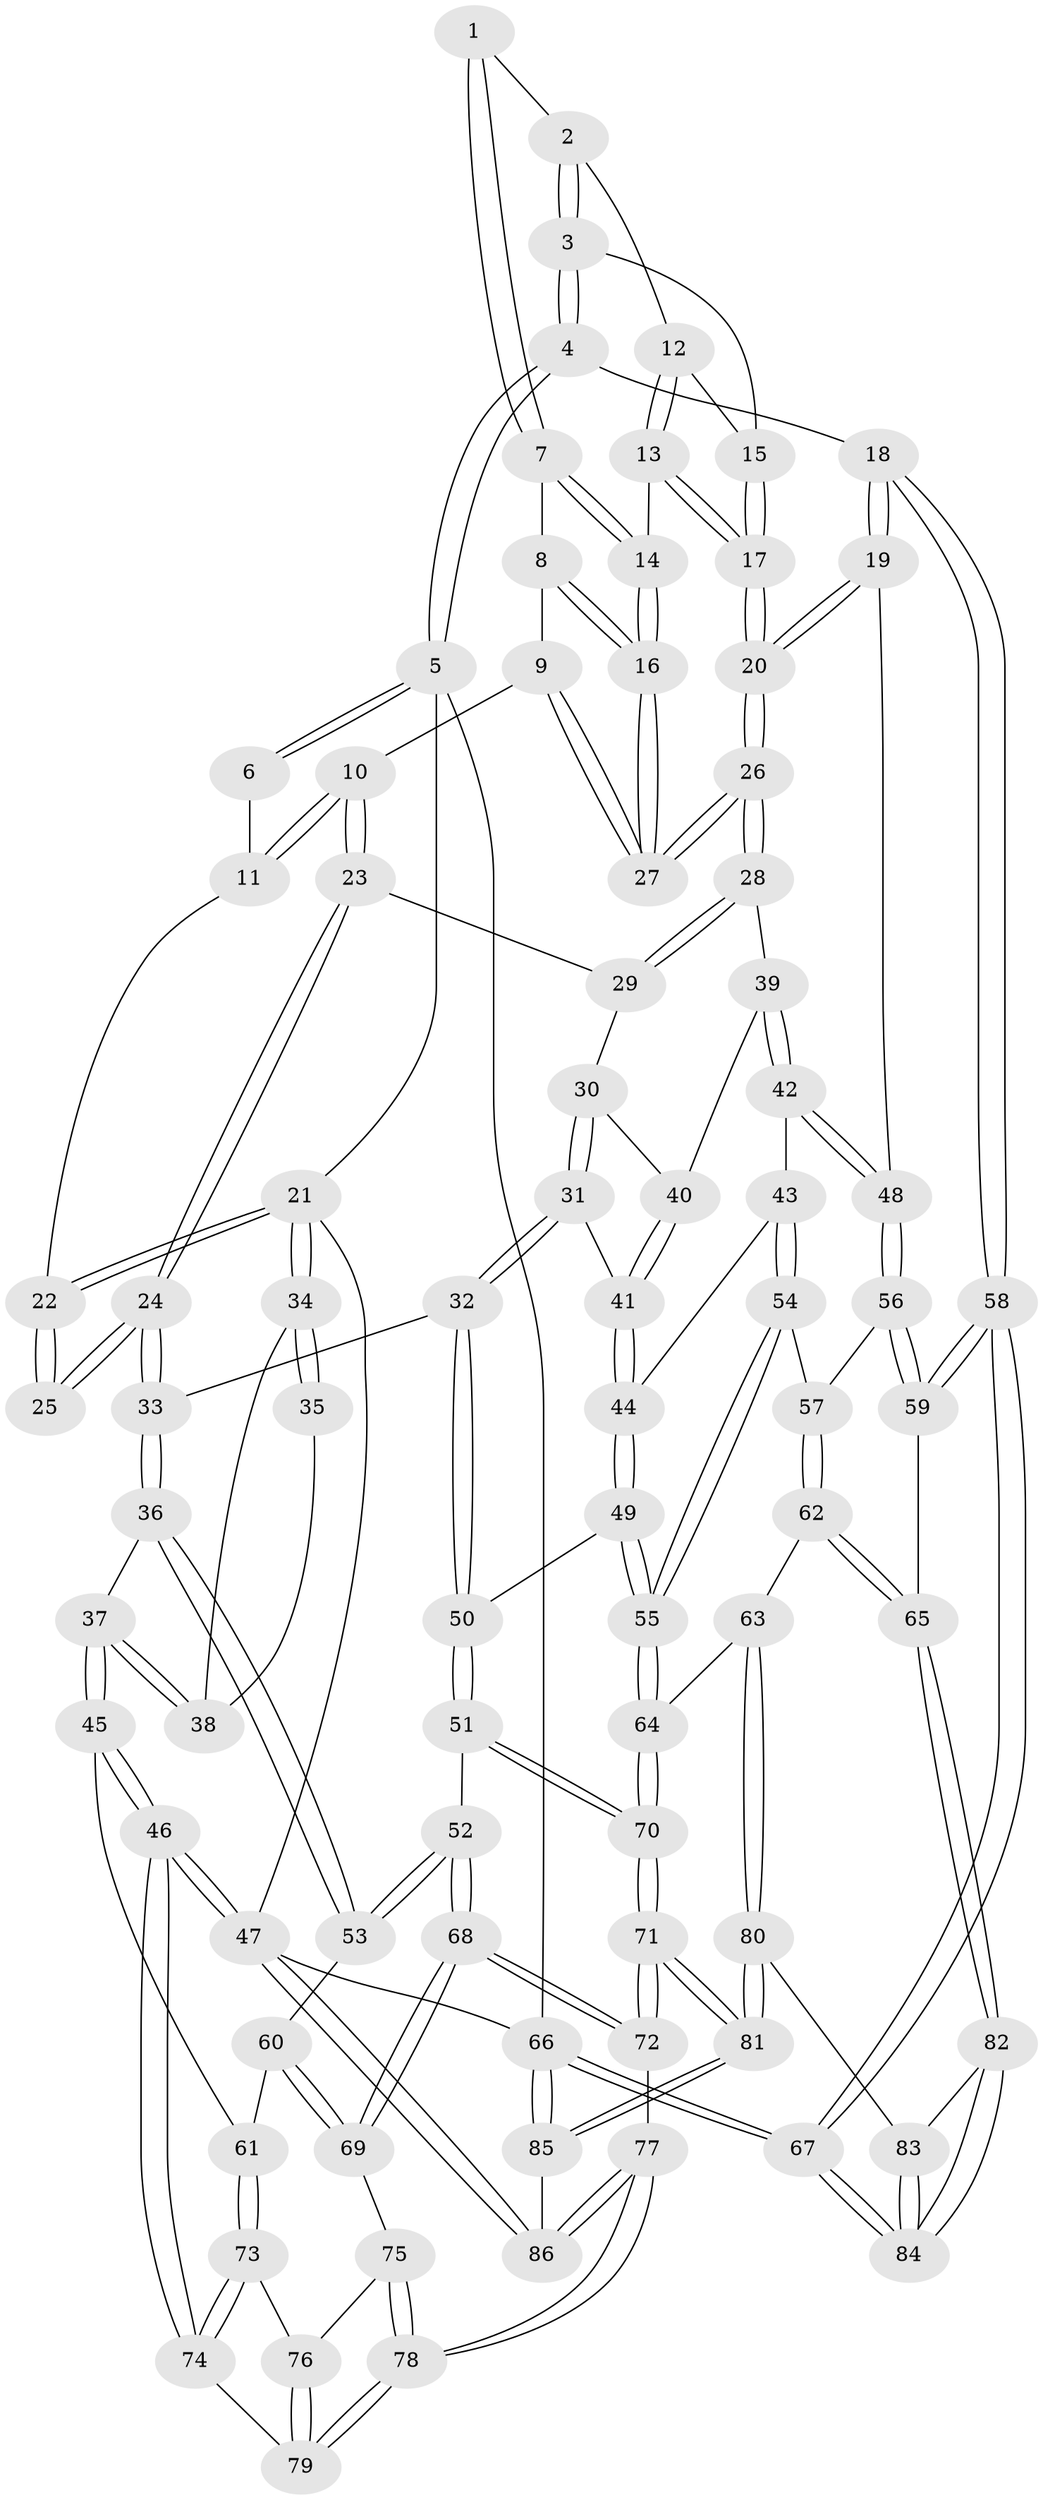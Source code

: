 // Generated by graph-tools (version 1.1) at 2025/27/03/09/25 03:27:08]
// undirected, 86 vertices, 212 edges
graph export_dot {
graph [start="1"]
  node [color=gray90,style=filled];
  1 [pos="+0.7522656988874304+0"];
  2 [pos="+0.7541445472887116+0"];
  3 [pos="+0.9562441520698579+0.056884280912267375"];
  4 [pos="+1+0"];
  5 [pos="+1+0"];
  6 [pos="+0.7407959101785626+0"];
  7 [pos="+0.7462343673868255+0"];
  8 [pos="+0.7203731510747441+0.015573428284922588"];
  9 [pos="+0.6768800660927737+0.10406126431764677"];
  10 [pos="+0.5882022284296899+0.13240101863420384"];
  11 [pos="+0.4102515903090201+0"];
  12 [pos="+0.889899830119174+0.05151299766880254"];
  13 [pos="+0.8391001212287099+0.08892521364327576"];
  14 [pos="+0.8134259412772671+0.08774570901909076"];
  15 [pos="+0.9400753240519601+0.06257996850609159"];
  16 [pos="+0.7834924623896128+0.13998465823625164"];
  17 [pos="+0.8935298029614072+0.15339824773602134"];
  18 [pos="+1+0.41293033360189285"];
  19 [pos="+0.9140098987988102+0.38200032588568"];
  20 [pos="+0.9008160075304343+0.3730683240359442"];
  21 [pos="+0+0"];
  22 [pos="+0.37621319589384045+0"];
  23 [pos="+0.5717267134018412+0.19103207837998232"];
  24 [pos="+0.3090455181480612+0.2482244454215596"];
  25 [pos="+0.3041603535640495+0.20115973709187832"];
  26 [pos="+0.8228398244119323+0.34191506155880363"];
  27 [pos="+0.7679485708869045+0.17141734922807342"];
  28 [pos="+0.8039301535861193+0.34216789492450617"];
  29 [pos="+0.6167166993406016+0.2621941319532006"];
  30 [pos="+0.5108719073416221+0.39076269699244287"];
  31 [pos="+0.3921007896422342+0.40972796803757805"];
  32 [pos="+0.3437571090980984+0.4066042000775505"];
  33 [pos="+0.26993494175965876+0.36681552200871415"];
  34 [pos="+0+0"];
  35 [pos="+0.24891535995802036+0.1711990563603913"];
  36 [pos="+0.1542328020679367+0.42398746068407833"];
  37 [pos="+0+0.36276552052004846"];
  38 [pos="+0+0.11115684392984818"];
  39 [pos="+0.6458109569985108+0.43892552160947607"];
  40 [pos="+0.596020666695097+0.43673084963529857"];
  41 [pos="+0.5556161382581026+0.540555813090277"];
  42 [pos="+0.6468955284030729+0.5489900537278488"];
  43 [pos="+0.6279239594305625+0.5737935360733962"];
  44 [pos="+0.5641310575276618+0.5645110663320827"];
  45 [pos="+0+0.5915959039320924"];
  46 [pos="+0+0.8362104273953946"];
  47 [pos="+0+1"];
  48 [pos="+0.8132474826382029+0.5295973534729421"];
  49 [pos="+0.4617946099213617+0.6629412903499764"];
  50 [pos="+0.4579004745095869+0.6633206316661256"];
  51 [pos="+0.4305675573966965+0.6936705121033353"];
  52 [pos="+0.42322177182846027+0.698864530621259"];
  53 [pos="+0.1732636993529909+0.6075750389114257"];
  54 [pos="+0.6519921793422547+0.6303102067002871"];
  55 [pos="+0.6177467718489271+0.7314726711637795"];
  56 [pos="+0.8044215597916057+0.5597762487009942"];
  57 [pos="+0.7657230519831051+0.6232533222716957"];
  58 [pos="+1+0.8098593755047598"];
  59 [pos="+0.933554458898989+0.778503888323025"];
  60 [pos="+0.16818002408239652+0.6305213814039177"];
  61 [pos="+0.13777522439028972+0.704424176690572"];
  62 [pos="+0.7792090789872392+0.786193825541918"];
  63 [pos="+0.7787306036554812+0.7863288562261685"];
  64 [pos="+0.6366489729953976+0.7661200374183782"];
  65 [pos="+0.793745328286647+0.7893830675428954"];
  66 [pos="+1+1"];
  67 [pos="+1+1"];
  68 [pos="+0.3716615056587701+0.7949116980382533"];
  69 [pos="+0.3565910360958464+0.7927175828364614"];
  70 [pos="+0.5634574641661159+0.8793199937407832"];
  71 [pos="+0.5280200672888339+0.9800819911590869"];
  72 [pos="+0.3904138380090884+0.8669368602535422"];
  73 [pos="+0.13363141574477694+0.7182574018804067"];
  74 [pos="+0+0.8191365715417139"];
  75 [pos="+0.31477125488459223+0.7988270403800044"];
  76 [pos="+0.16191173910022288+0.7828901796888856"];
  77 [pos="+0.18366076880012108+0.9846078253773269"];
  78 [pos="+0.17299024700643278+0.9519340352152528"];
  79 [pos="+0.1687033809005684+0.9424120063717404"];
  80 [pos="+0.6932525230142638+0.9696438738890644"];
  81 [pos="+0.5599848705240775+1"];
  82 [pos="+0.8174938325467541+0.9364885143534477"];
  83 [pos="+0.7337097353791905+0.9629418750660763"];
  84 [pos="+0.9041081273399174+1"];
  85 [pos="+0.5549824129036127+1"];
  86 [pos="+0.15599088919466475+1"];
  1 -- 2;
  1 -- 7;
  1 -- 7;
  2 -- 3;
  2 -- 3;
  2 -- 12;
  3 -- 4;
  3 -- 4;
  3 -- 15;
  4 -- 5;
  4 -- 5;
  4 -- 18;
  5 -- 6;
  5 -- 6;
  5 -- 21;
  5 -- 66;
  6 -- 11;
  7 -- 8;
  7 -- 14;
  7 -- 14;
  8 -- 9;
  8 -- 16;
  8 -- 16;
  9 -- 10;
  9 -- 27;
  9 -- 27;
  10 -- 11;
  10 -- 11;
  10 -- 23;
  10 -- 23;
  11 -- 22;
  12 -- 13;
  12 -- 13;
  12 -- 15;
  13 -- 14;
  13 -- 17;
  13 -- 17;
  14 -- 16;
  14 -- 16;
  15 -- 17;
  15 -- 17;
  16 -- 27;
  16 -- 27;
  17 -- 20;
  17 -- 20;
  18 -- 19;
  18 -- 19;
  18 -- 58;
  18 -- 58;
  19 -- 20;
  19 -- 20;
  19 -- 48;
  20 -- 26;
  20 -- 26;
  21 -- 22;
  21 -- 22;
  21 -- 34;
  21 -- 34;
  21 -- 47;
  22 -- 25;
  22 -- 25;
  23 -- 24;
  23 -- 24;
  23 -- 29;
  24 -- 25;
  24 -- 25;
  24 -- 33;
  24 -- 33;
  26 -- 27;
  26 -- 27;
  26 -- 28;
  26 -- 28;
  28 -- 29;
  28 -- 29;
  28 -- 39;
  29 -- 30;
  30 -- 31;
  30 -- 31;
  30 -- 40;
  31 -- 32;
  31 -- 32;
  31 -- 41;
  32 -- 33;
  32 -- 50;
  32 -- 50;
  33 -- 36;
  33 -- 36;
  34 -- 35;
  34 -- 35;
  34 -- 38;
  35 -- 38;
  36 -- 37;
  36 -- 53;
  36 -- 53;
  37 -- 38;
  37 -- 38;
  37 -- 45;
  37 -- 45;
  39 -- 40;
  39 -- 42;
  39 -- 42;
  40 -- 41;
  40 -- 41;
  41 -- 44;
  41 -- 44;
  42 -- 43;
  42 -- 48;
  42 -- 48;
  43 -- 44;
  43 -- 54;
  43 -- 54;
  44 -- 49;
  44 -- 49;
  45 -- 46;
  45 -- 46;
  45 -- 61;
  46 -- 47;
  46 -- 47;
  46 -- 74;
  46 -- 74;
  47 -- 86;
  47 -- 86;
  47 -- 66;
  48 -- 56;
  48 -- 56;
  49 -- 50;
  49 -- 55;
  49 -- 55;
  50 -- 51;
  50 -- 51;
  51 -- 52;
  51 -- 70;
  51 -- 70;
  52 -- 53;
  52 -- 53;
  52 -- 68;
  52 -- 68;
  53 -- 60;
  54 -- 55;
  54 -- 55;
  54 -- 57;
  55 -- 64;
  55 -- 64;
  56 -- 57;
  56 -- 59;
  56 -- 59;
  57 -- 62;
  57 -- 62;
  58 -- 59;
  58 -- 59;
  58 -- 67;
  58 -- 67;
  59 -- 65;
  60 -- 61;
  60 -- 69;
  60 -- 69;
  61 -- 73;
  61 -- 73;
  62 -- 63;
  62 -- 65;
  62 -- 65;
  63 -- 64;
  63 -- 80;
  63 -- 80;
  64 -- 70;
  64 -- 70;
  65 -- 82;
  65 -- 82;
  66 -- 67;
  66 -- 67;
  66 -- 85;
  66 -- 85;
  67 -- 84;
  67 -- 84;
  68 -- 69;
  68 -- 69;
  68 -- 72;
  68 -- 72;
  69 -- 75;
  70 -- 71;
  70 -- 71;
  71 -- 72;
  71 -- 72;
  71 -- 81;
  71 -- 81;
  72 -- 77;
  73 -- 74;
  73 -- 74;
  73 -- 76;
  74 -- 79;
  75 -- 76;
  75 -- 78;
  75 -- 78;
  76 -- 79;
  76 -- 79;
  77 -- 78;
  77 -- 78;
  77 -- 86;
  77 -- 86;
  78 -- 79;
  78 -- 79;
  80 -- 81;
  80 -- 81;
  80 -- 83;
  81 -- 85;
  81 -- 85;
  82 -- 83;
  82 -- 84;
  82 -- 84;
  83 -- 84;
  83 -- 84;
  85 -- 86;
}
